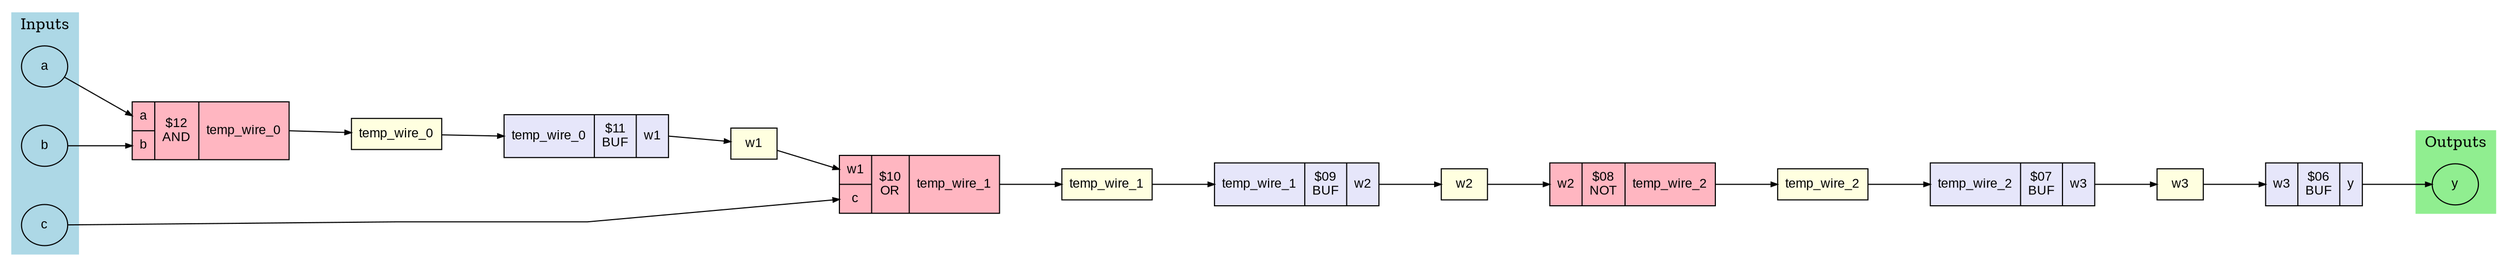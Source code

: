 digraph dead_code_example {
	graph [concentrate=false dpi=300 nodesep=0.5 ordering=out rankdir=LR ranksep=0.8 splines=polyline]
	node [fillcolor=white fontname=Arial fontsize=12 height=0.4 margin=0.1 penwidth=1.0 shape=record style=filled width=0.6]
	edge [arrowhead=normal arrowsize=0.6 fontname=Arial fontsize=10 penwidth=1.0]
	a [label=a fillcolor=lightblue shape=ellipse style=filled]
	b [label=b fillcolor=lightblue shape=ellipse style=filled]
	c [label=c fillcolor=lightblue shape=ellipse style=filled]
	y [label=y fillcolor=lightgreen shape=ellipse style=filled]
	w1 [label=w1 fillcolor=lightyellow shape=box style=filled]
	w2 [label=w2 fillcolor=lightyellow shape=box style=filled]
	w3 [label=w3 fillcolor=lightyellow shape=box style=filled]
	temp_wire_0 [label=temp_wire_0 fillcolor=lightyellow shape=box style=filled]
	temp_wire_1 [label=temp_wire_1 fillcolor=lightyellow shape=box style=filled]
	temp_wire_2 [label=temp_wire_2 fillcolor=lightyellow shape=box style=filled]
	assign_y [label="{<A> w3|{$06\nBUF}|<y> y}" fillcolor=lavender shape=record style=filled]
	w3 -> assign_y:A
	assign_y:y -> y
	assign_w3 [label="{<A> temp_wire_2|{$07\nBUF}|<w3> w3}" fillcolor=lavender shape=record style=filled]
	temp_wire_2 -> assign_w3:A
	assign_w3:w3 -> w3
	assign_temp_wire_2 [label="{{<B> w2}|{$08\nNOT}|<temp_wire_2> temp_wire_2}" fillcolor=lightpink shape=record style=filled]
	w2 -> assign_temp_wire_2:A
	assign_temp_wire_2:temp_wire_2 -> temp_wire_2
	assign_w2 [label="{<A> temp_wire_1|{$09\nBUF}|<w2> w2}" fillcolor=lavender shape=record style=filled]
	temp_wire_1 -> assign_w2:A
	assign_w2:w2 -> w2
	assign_temp_wire_1 [label="{{<A> w1|<B> c}|{$10\nOR}|<temp_wire_1> temp_wire_1}" fillcolor=lightpink shape=record style=filled]
	w1 -> assign_temp_wire_1:A
	c -> assign_temp_wire_1:B
	assign_temp_wire_1:temp_wire_1 -> temp_wire_1
	assign_w1 [label="{<A> temp_wire_0|{$11\nBUF}|<w1> w1}" fillcolor=lavender shape=record style=filled]
	temp_wire_0 -> assign_w1:A
	assign_w1:w1 -> w1
	assign_temp_wire_0 [label="{{<A> a|<B> b}|{$12\nAND}|<temp_wire_0> temp_wire_0}" fillcolor=lightpink shape=record style=filled]
	a -> assign_temp_wire_0:A
	b -> assign_temp_wire_0:B
	assign_temp_wire_0:temp_wire_0 -> temp_wire_0
	subgraph cluster_inputs {
		color=lightblue label=Inputs rank=source style=filled
		a
		b
		c
	}
	subgraph cluster_outputs {
		color=lightgreen label=Outputs rank=sink style=filled
		y
	}
}
